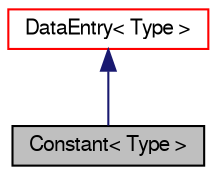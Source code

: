 digraph "Constant&lt; Type &gt;"
{
  bgcolor="transparent";
  edge [fontname="FreeSans",fontsize="10",labelfontname="FreeSans",labelfontsize="10"];
  node [fontname="FreeSans",fontsize="10",shape=record];
  Node3 [label="Constant\< Type \>",height=0.2,width=0.4,color="black", fillcolor="grey75", style="filled", fontcolor="black"];
  Node4 -> Node3 [dir="back",color="midnightblue",fontsize="10",style="solid",fontname="FreeSans"];
  Node4 [label="DataEntry\< Type \>",height=0.2,width=0.4,color="red",URL="$a27662.html",tooltip="Top level data entry class for use in dictionaries. Provides a mechanism to specify a variable as a c..."];
}

